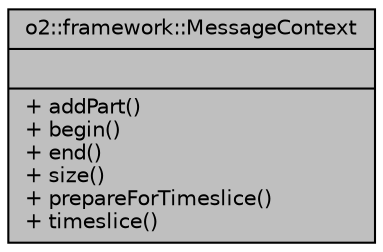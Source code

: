 digraph "o2::framework::MessageContext"
{
 // INTERACTIVE_SVG=YES
  bgcolor="transparent";
  edge [fontname="Helvetica",fontsize="10",labelfontname="Helvetica",labelfontsize="10"];
  node [fontname="Helvetica",fontsize="10",shape=record];
  Node1 [label="{o2::framework::MessageContext\n||+ addPart()\l+ begin()\l+ end()\l+ size()\l+ prepareForTimeslice()\l+ timeslice()\l}",height=0.2,width=0.4,color="black", fillcolor="grey75", style="filled" fontcolor="black"];
}
